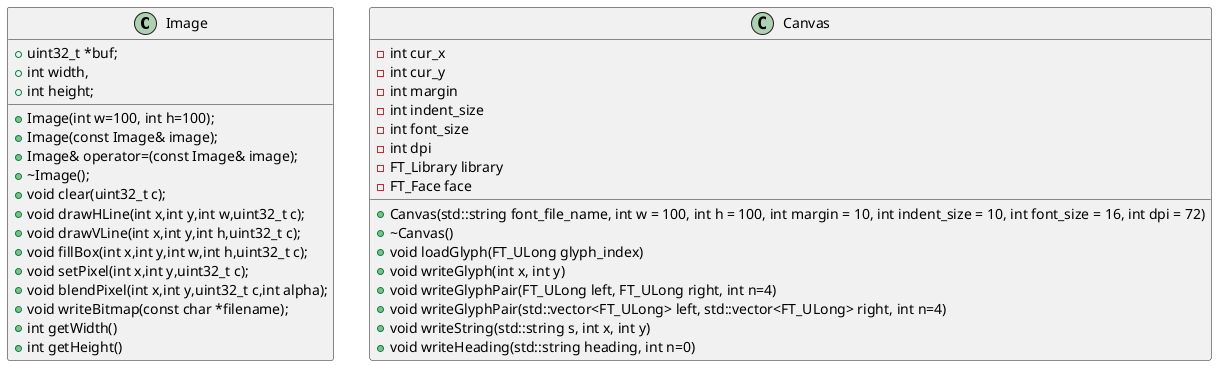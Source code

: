 @startuml class

class Image {
  +uint32_t *buf;
  +int width,
  +int height;

  +Image(int w=100, int h=100);
  +Image(const Image& image);
  +Image& operator=(const Image& image);
  +~Image();
  +void clear(uint32_t c);
  +void drawHLine(int x,int y,int w,uint32_t c);
  +void drawVLine(int x,int y,int h,uint32_t c);
  +void fillBox(int x,int y,int w,int h,uint32_t c);
  +void setPixel(int x,int y,uint32_t c);
  +void blendPixel(int x,int y,uint32_t c,int alpha);
  +void writeBitmap(const char *filename);
  +int getWidth()
  +int getHeight()
}

class Canvas {
  -int cur_x
  -int cur_y
  -int margin
  -int indent_size
  -int font_size
  -int dpi
  -FT_Library library
  -FT_Face face
  +Canvas(std::string font_file_name, int w = 100, int h = 100, int margin = 10, int indent_size = 10, int font_size = 16, int dpi = 72)
  +~Canvas()
  +void loadGlyph(FT_ULong glyph_index)
  +void writeGlyph(int x, int y)
  +void writeGlyphPair(FT_ULong left, FT_ULong right, int n=4)
  +void writeGlyphPair(std::vector<FT_ULong> left, std::vector<FT_ULong> right, int n=4)
  +void writeString(std::string s, int x, int y)
  +void writeHeading(std::string heading, int n=0)
}